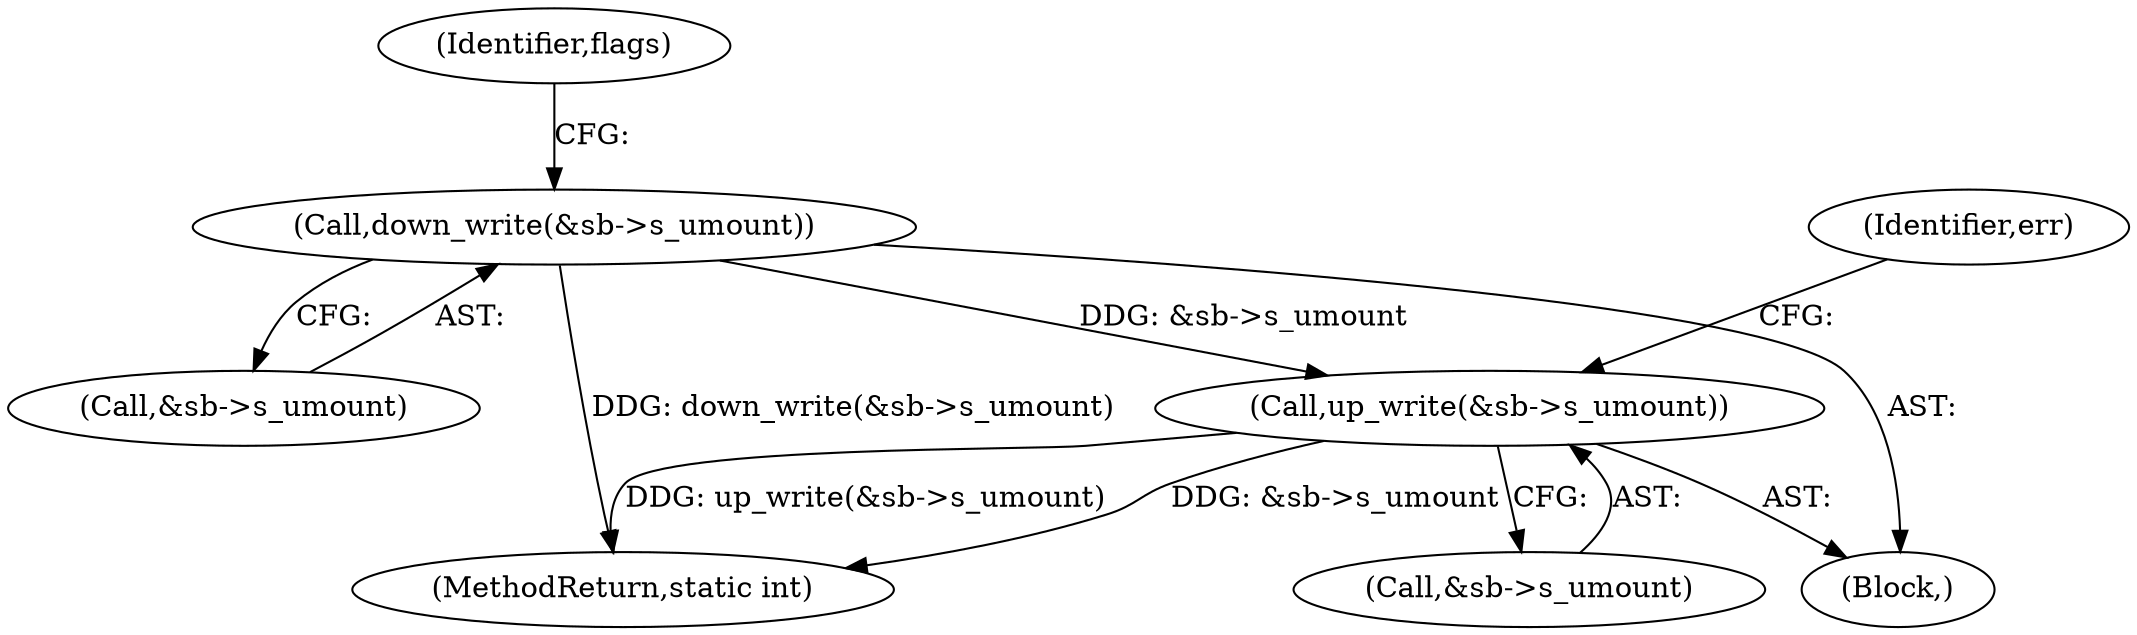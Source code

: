 digraph "0_linux_a6138db815df5ee542d848318e5dae681590fccd@API" {
"1000210" [label="(Call,up_write(&sb->s_umount))"];
"1000151" [label="(Call,down_write(&sb->s_umount))"];
"1000152" [label="(Call,&sb->s_umount)"];
"1000210" [label="(Call,up_write(&sb->s_umount))"];
"1000151" [label="(Call,down_write(&sb->s_umount))"];
"1000217" [label="(MethodReturn,static int)"];
"1000105" [label="(Block,)"];
"1000211" [label="(Call,&sb->s_umount)"];
"1000158" [label="(Identifier,flags)"];
"1000216" [label="(Identifier,err)"];
"1000210" -> "1000105"  [label="AST: "];
"1000210" -> "1000211"  [label="CFG: "];
"1000211" -> "1000210"  [label="AST: "];
"1000216" -> "1000210"  [label="CFG: "];
"1000210" -> "1000217"  [label="DDG: up_write(&sb->s_umount)"];
"1000210" -> "1000217"  [label="DDG: &sb->s_umount"];
"1000151" -> "1000210"  [label="DDG: &sb->s_umount"];
"1000151" -> "1000105"  [label="AST: "];
"1000151" -> "1000152"  [label="CFG: "];
"1000152" -> "1000151"  [label="AST: "];
"1000158" -> "1000151"  [label="CFG: "];
"1000151" -> "1000217"  [label="DDG: down_write(&sb->s_umount)"];
}
